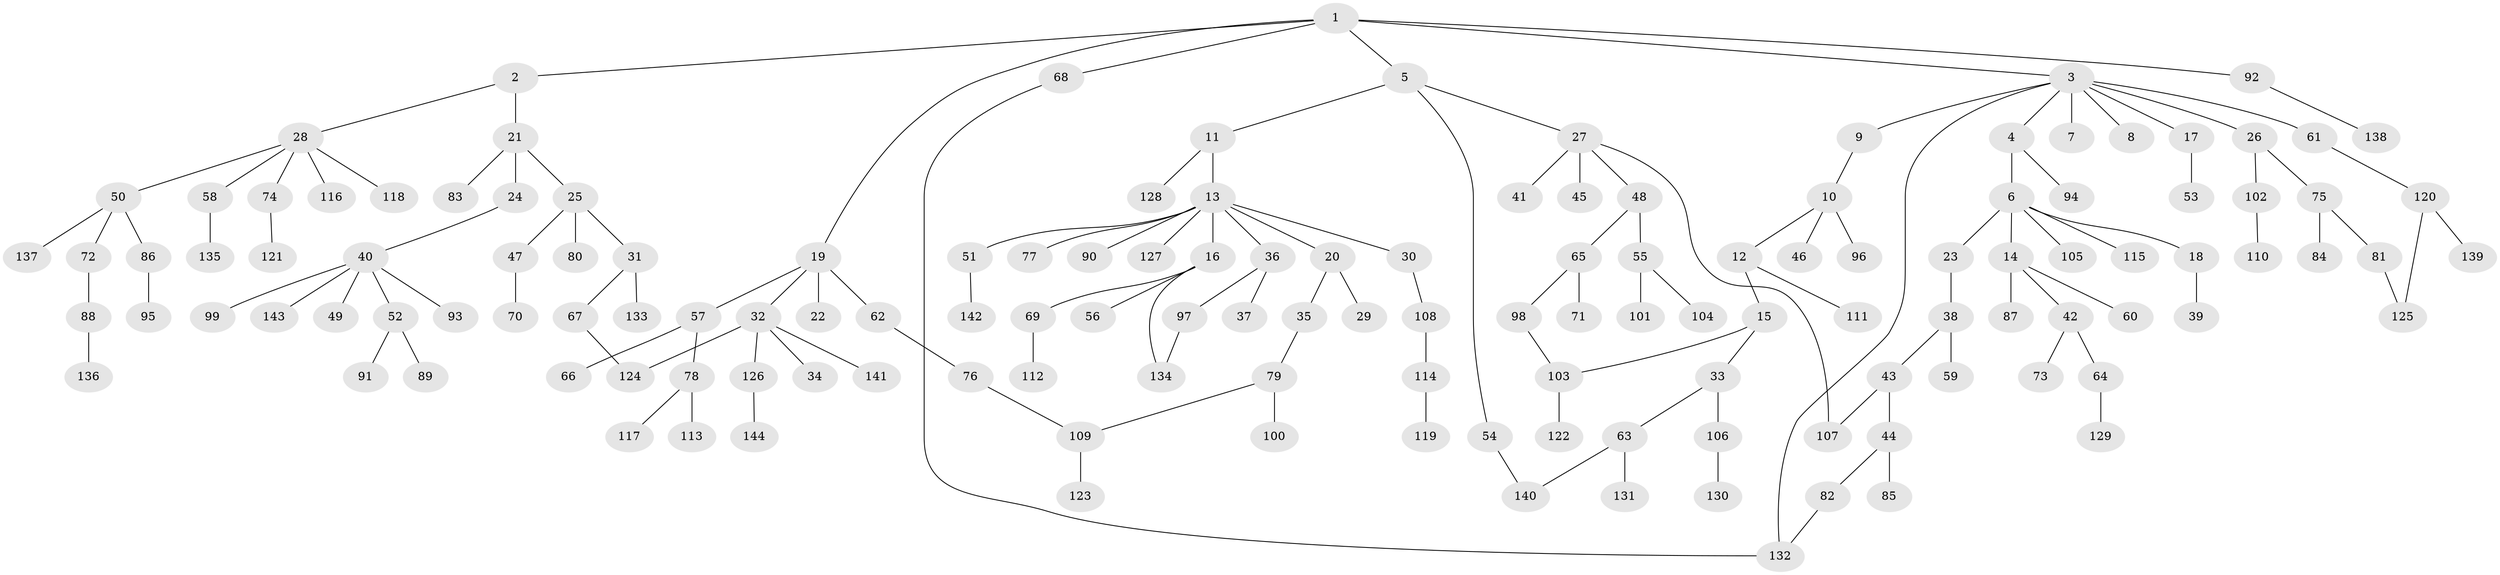 // Generated by graph-tools (version 1.1) at 2025/42/03/09/25 04:42:04]
// undirected, 144 vertices, 152 edges
graph export_dot {
graph [start="1"]
  node [color=gray90,style=filled];
  1;
  2;
  3;
  4;
  5;
  6;
  7;
  8;
  9;
  10;
  11;
  12;
  13;
  14;
  15;
  16;
  17;
  18;
  19;
  20;
  21;
  22;
  23;
  24;
  25;
  26;
  27;
  28;
  29;
  30;
  31;
  32;
  33;
  34;
  35;
  36;
  37;
  38;
  39;
  40;
  41;
  42;
  43;
  44;
  45;
  46;
  47;
  48;
  49;
  50;
  51;
  52;
  53;
  54;
  55;
  56;
  57;
  58;
  59;
  60;
  61;
  62;
  63;
  64;
  65;
  66;
  67;
  68;
  69;
  70;
  71;
  72;
  73;
  74;
  75;
  76;
  77;
  78;
  79;
  80;
  81;
  82;
  83;
  84;
  85;
  86;
  87;
  88;
  89;
  90;
  91;
  92;
  93;
  94;
  95;
  96;
  97;
  98;
  99;
  100;
  101;
  102;
  103;
  104;
  105;
  106;
  107;
  108;
  109;
  110;
  111;
  112;
  113;
  114;
  115;
  116;
  117;
  118;
  119;
  120;
  121;
  122;
  123;
  124;
  125;
  126;
  127;
  128;
  129;
  130;
  131;
  132;
  133;
  134;
  135;
  136;
  137;
  138;
  139;
  140;
  141;
  142;
  143;
  144;
  1 -- 2;
  1 -- 3;
  1 -- 5;
  1 -- 19;
  1 -- 68;
  1 -- 92;
  2 -- 21;
  2 -- 28;
  3 -- 4;
  3 -- 7;
  3 -- 8;
  3 -- 9;
  3 -- 17;
  3 -- 26;
  3 -- 61;
  3 -- 132;
  4 -- 6;
  4 -- 94;
  5 -- 11;
  5 -- 27;
  5 -- 54;
  6 -- 14;
  6 -- 18;
  6 -- 23;
  6 -- 105;
  6 -- 115;
  9 -- 10;
  10 -- 12;
  10 -- 46;
  10 -- 96;
  11 -- 13;
  11 -- 128;
  12 -- 15;
  12 -- 111;
  13 -- 16;
  13 -- 20;
  13 -- 30;
  13 -- 36;
  13 -- 51;
  13 -- 77;
  13 -- 90;
  13 -- 127;
  14 -- 42;
  14 -- 60;
  14 -- 87;
  15 -- 33;
  15 -- 103;
  16 -- 56;
  16 -- 69;
  16 -- 134;
  17 -- 53;
  18 -- 39;
  19 -- 22;
  19 -- 32;
  19 -- 57;
  19 -- 62;
  20 -- 29;
  20 -- 35;
  21 -- 24;
  21 -- 25;
  21 -- 83;
  23 -- 38;
  24 -- 40;
  25 -- 31;
  25 -- 47;
  25 -- 80;
  26 -- 75;
  26 -- 102;
  27 -- 41;
  27 -- 45;
  27 -- 48;
  27 -- 107;
  28 -- 50;
  28 -- 58;
  28 -- 74;
  28 -- 116;
  28 -- 118;
  30 -- 108;
  31 -- 67;
  31 -- 133;
  32 -- 34;
  32 -- 124;
  32 -- 126;
  32 -- 141;
  33 -- 63;
  33 -- 106;
  35 -- 79;
  36 -- 37;
  36 -- 97;
  38 -- 43;
  38 -- 59;
  40 -- 49;
  40 -- 52;
  40 -- 93;
  40 -- 99;
  40 -- 143;
  42 -- 64;
  42 -- 73;
  43 -- 44;
  43 -- 107;
  44 -- 82;
  44 -- 85;
  47 -- 70;
  48 -- 55;
  48 -- 65;
  50 -- 72;
  50 -- 86;
  50 -- 137;
  51 -- 142;
  52 -- 89;
  52 -- 91;
  54 -- 140;
  55 -- 101;
  55 -- 104;
  57 -- 66;
  57 -- 78;
  58 -- 135;
  61 -- 120;
  62 -- 76;
  63 -- 131;
  63 -- 140;
  64 -- 129;
  65 -- 71;
  65 -- 98;
  67 -- 124;
  68 -- 132;
  69 -- 112;
  72 -- 88;
  74 -- 121;
  75 -- 81;
  75 -- 84;
  76 -- 109;
  78 -- 113;
  78 -- 117;
  79 -- 100;
  79 -- 109;
  81 -- 125;
  82 -- 132;
  86 -- 95;
  88 -- 136;
  92 -- 138;
  97 -- 134;
  98 -- 103;
  102 -- 110;
  103 -- 122;
  106 -- 130;
  108 -- 114;
  109 -- 123;
  114 -- 119;
  120 -- 139;
  120 -- 125;
  126 -- 144;
}
